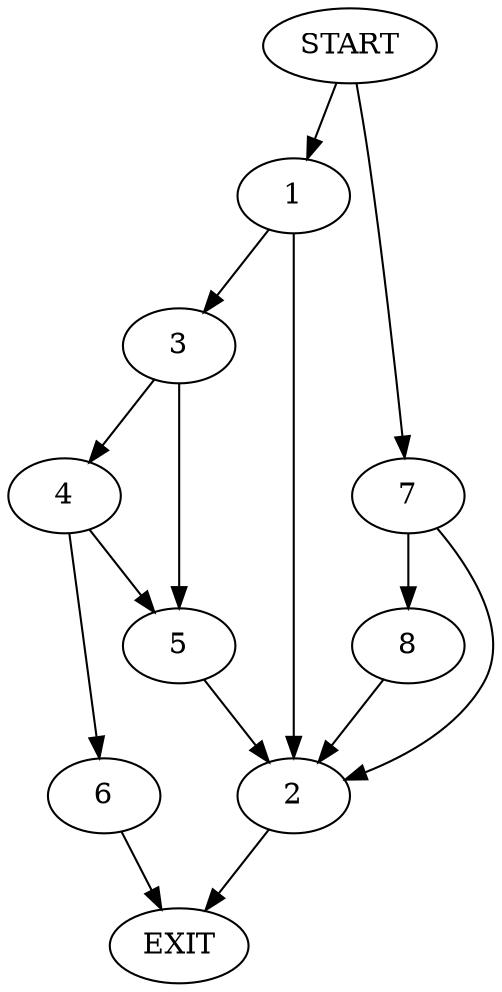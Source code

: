 digraph {
0 [label="START"]
9 [label="EXIT"]
0 -> 1
1 -> 2
1 -> 3
2 -> 9
3 -> 4
3 -> 5
5 -> 2
4 -> 6
4 -> 5
6 -> 9
0 -> 7
7 -> 8
7 -> 2
8 -> 2
}
